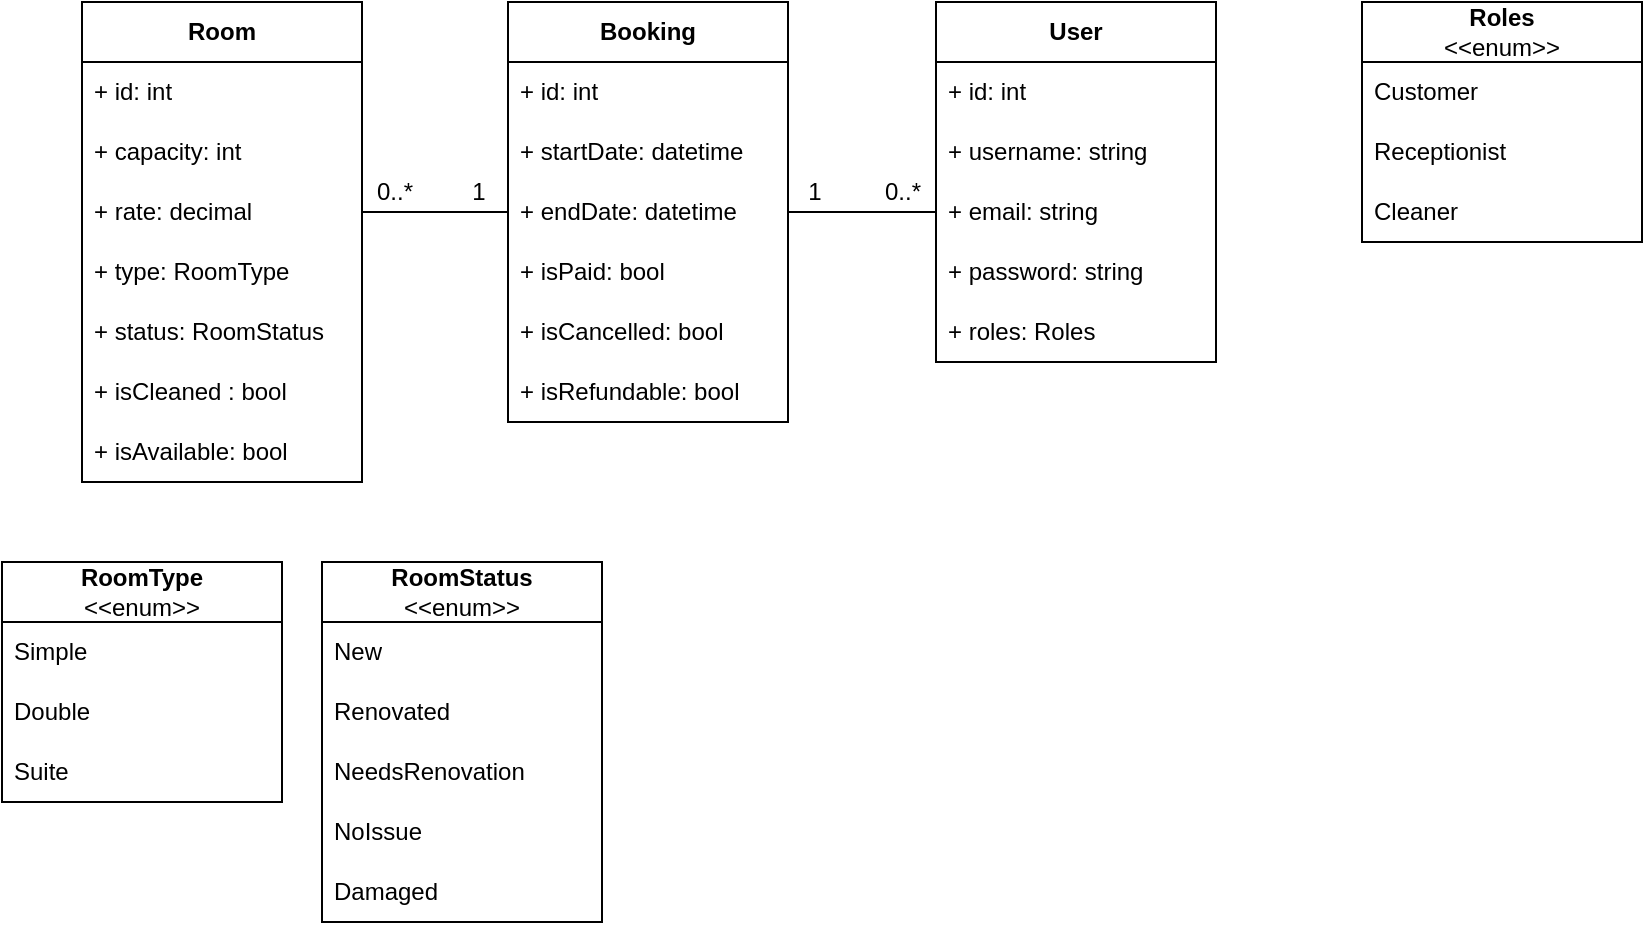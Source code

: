 <mxfile version="24.2.2" type="device">
  <diagram name="Page-1" id="LiVv9weCMw8KT1QFNk5H">
    <mxGraphModel dx="1018" dy="552" grid="1" gridSize="10" guides="1" tooltips="1" connect="1" arrows="1" fold="1" page="1" pageScale="1" pageWidth="827" pageHeight="1169" math="0" shadow="0">
      <root>
        <mxCell id="0" />
        <mxCell id="1" parent="0" />
        <mxCell id="dzqWY5fGvFbRRXMrWcJu-1" value="&lt;b&gt;Room&lt;/b&gt;" style="swimlane;fontStyle=0;childLayout=stackLayout;horizontal=1;startSize=30;horizontalStack=0;resizeParent=1;resizeParentMax=0;resizeLast=0;collapsible=1;marginBottom=0;whiteSpace=wrap;html=1;" vertex="1" parent="1">
          <mxGeometry x="40" width="140" height="240" as="geometry" />
        </mxCell>
        <mxCell id="dzqWY5fGvFbRRXMrWcJu-2" value="+ id: int" style="text;strokeColor=none;fillColor=none;align=left;verticalAlign=middle;spacingLeft=4;spacingRight=4;overflow=hidden;points=[[0,0.5],[1,0.5]];portConstraint=eastwest;rotatable=0;whiteSpace=wrap;html=1;" vertex="1" parent="dzqWY5fGvFbRRXMrWcJu-1">
          <mxGeometry y="30" width="140" height="30" as="geometry" />
        </mxCell>
        <mxCell id="dzqWY5fGvFbRRXMrWcJu-19" value="+ capacity: int" style="text;strokeColor=none;fillColor=none;align=left;verticalAlign=middle;spacingLeft=4;spacingRight=4;overflow=hidden;points=[[0,0.5],[1,0.5]];portConstraint=eastwest;rotatable=0;whiteSpace=wrap;html=1;" vertex="1" parent="dzqWY5fGvFbRRXMrWcJu-1">
          <mxGeometry y="60" width="140" height="30" as="geometry" />
        </mxCell>
        <mxCell id="dzqWY5fGvFbRRXMrWcJu-3" value="+ rate: decimal" style="text;strokeColor=none;fillColor=none;align=left;verticalAlign=middle;spacingLeft=4;spacingRight=4;overflow=hidden;points=[[0,0.5],[1,0.5]];portConstraint=eastwest;rotatable=0;whiteSpace=wrap;html=1;" vertex="1" parent="dzqWY5fGvFbRRXMrWcJu-1">
          <mxGeometry y="90" width="140" height="30" as="geometry" />
        </mxCell>
        <mxCell id="dzqWY5fGvFbRRXMrWcJu-42" value="+ type: RoomType" style="text;strokeColor=none;fillColor=none;align=left;verticalAlign=middle;spacingLeft=4;spacingRight=4;overflow=hidden;points=[[0,0.5],[1,0.5]];portConstraint=eastwest;rotatable=0;whiteSpace=wrap;html=1;" vertex="1" parent="dzqWY5fGvFbRRXMrWcJu-1">
          <mxGeometry y="120" width="140" height="30" as="geometry" />
        </mxCell>
        <mxCell id="dzqWY5fGvFbRRXMrWcJu-43" value="+ status: RoomStatus" style="text;strokeColor=none;fillColor=none;align=left;verticalAlign=middle;spacingLeft=4;spacingRight=4;overflow=hidden;points=[[0,0.5],[1,0.5]];portConstraint=eastwest;rotatable=0;whiteSpace=wrap;html=1;" vertex="1" parent="dzqWY5fGvFbRRXMrWcJu-1">
          <mxGeometry y="150" width="140" height="30" as="geometry" />
        </mxCell>
        <mxCell id="dzqWY5fGvFbRRXMrWcJu-25" value="+ isCleaned : bool" style="text;strokeColor=none;fillColor=none;align=left;verticalAlign=middle;spacingLeft=4;spacingRight=4;overflow=hidden;points=[[0,0.5],[1,0.5]];portConstraint=eastwest;rotatable=0;whiteSpace=wrap;html=1;" vertex="1" parent="dzqWY5fGvFbRRXMrWcJu-1">
          <mxGeometry y="180" width="140" height="30" as="geometry" />
        </mxCell>
        <mxCell id="dzqWY5fGvFbRRXMrWcJu-24" value="+ isAvailable: bool" style="text;strokeColor=none;fillColor=none;align=left;verticalAlign=middle;spacingLeft=4;spacingRight=4;overflow=hidden;points=[[0,0.5],[1,0.5]];portConstraint=eastwest;rotatable=0;whiteSpace=wrap;html=1;" vertex="1" parent="dzqWY5fGvFbRRXMrWcJu-1">
          <mxGeometry y="210" width="140" height="30" as="geometry" />
        </mxCell>
        <mxCell id="dzqWY5fGvFbRRXMrWcJu-9" value="&lt;b&gt;RoomType&lt;/b&gt;&lt;div&gt;&amp;lt;&amp;lt;enum&amp;gt;&amp;gt;&lt;/div&gt;" style="swimlane;fontStyle=0;childLayout=stackLayout;horizontal=1;startSize=30;horizontalStack=0;resizeParent=1;resizeParentMax=0;resizeLast=0;collapsible=1;marginBottom=0;whiteSpace=wrap;html=1;" vertex="1" parent="1">
          <mxGeometry y="280" width="140" height="120" as="geometry" />
        </mxCell>
        <mxCell id="dzqWY5fGvFbRRXMrWcJu-10" value="Simple" style="text;strokeColor=none;fillColor=none;align=left;verticalAlign=middle;spacingLeft=4;spacingRight=4;overflow=hidden;points=[[0,0.5],[1,0.5]];portConstraint=eastwest;rotatable=0;whiteSpace=wrap;html=1;" vertex="1" parent="dzqWY5fGvFbRRXMrWcJu-9">
          <mxGeometry y="30" width="140" height="30" as="geometry" />
        </mxCell>
        <mxCell id="dzqWY5fGvFbRRXMrWcJu-11" value="Double" style="text;strokeColor=none;fillColor=none;align=left;verticalAlign=middle;spacingLeft=4;spacingRight=4;overflow=hidden;points=[[0,0.5],[1,0.5]];portConstraint=eastwest;rotatable=0;whiteSpace=wrap;html=1;" vertex="1" parent="dzqWY5fGvFbRRXMrWcJu-9">
          <mxGeometry y="60" width="140" height="30" as="geometry" />
        </mxCell>
        <mxCell id="dzqWY5fGvFbRRXMrWcJu-12" value="Suite" style="text;strokeColor=none;fillColor=none;align=left;verticalAlign=middle;spacingLeft=4;spacingRight=4;overflow=hidden;points=[[0,0.5],[1,0.5]];portConstraint=eastwest;rotatable=0;whiteSpace=wrap;html=1;" vertex="1" parent="dzqWY5fGvFbRRXMrWcJu-9">
          <mxGeometry y="90" width="140" height="30" as="geometry" />
        </mxCell>
        <mxCell id="dzqWY5fGvFbRRXMrWcJu-13" value="&lt;b&gt;RoomStatus&lt;/b&gt;&lt;div&gt;&amp;lt;&amp;lt;enum&amp;gt;&amp;gt;&lt;/div&gt;" style="swimlane;fontStyle=0;childLayout=stackLayout;horizontal=1;startSize=30;horizontalStack=0;resizeParent=1;resizeParentMax=0;resizeLast=0;collapsible=1;marginBottom=0;whiteSpace=wrap;html=1;" vertex="1" parent="1">
          <mxGeometry x="160" y="280" width="140" height="180" as="geometry" />
        </mxCell>
        <mxCell id="dzqWY5fGvFbRRXMrWcJu-14" value="New" style="text;strokeColor=none;fillColor=none;align=left;verticalAlign=middle;spacingLeft=4;spacingRight=4;overflow=hidden;points=[[0,0.5],[1,0.5]];portConstraint=eastwest;rotatable=0;whiteSpace=wrap;html=1;" vertex="1" parent="dzqWY5fGvFbRRXMrWcJu-13">
          <mxGeometry y="30" width="140" height="30" as="geometry" />
        </mxCell>
        <mxCell id="dzqWY5fGvFbRRXMrWcJu-15" value="Renovated" style="text;strokeColor=none;fillColor=none;align=left;verticalAlign=middle;spacingLeft=4;spacingRight=4;overflow=hidden;points=[[0,0.5],[1,0.5]];portConstraint=eastwest;rotatable=0;whiteSpace=wrap;html=1;" vertex="1" parent="dzqWY5fGvFbRRXMrWcJu-13">
          <mxGeometry y="60" width="140" height="30" as="geometry" />
        </mxCell>
        <mxCell id="dzqWY5fGvFbRRXMrWcJu-16" value="NeedsRenovation" style="text;strokeColor=none;fillColor=none;align=left;verticalAlign=middle;spacingLeft=4;spacingRight=4;overflow=hidden;points=[[0,0.5],[1,0.5]];portConstraint=eastwest;rotatable=0;whiteSpace=wrap;html=1;" vertex="1" parent="dzqWY5fGvFbRRXMrWcJu-13">
          <mxGeometry y="90" width="140" height="30" as="geometry" />
        </mxCell>
        <mxCell id="dzqWY5fGvFbRRXMrWcJu-17" value="NoIssue" style="text;strokeColor=none;fillColor=none;align=left;verticalAlign=middle;spacingLeft=4;spacingRight=4;overflow=hidden;points=[[0,0.5],[1,0.5]];portConstraint=eastwest;rotatable=0;whiteSpace=wrap;html=1;" vertex="1" parent="dzqWY5fGvFbRRXMrWcJu-13">
          <mxGeometry y="120" width="140" height="30" as="geometry" />
        </mxCell>
        <mxCell id="dzqWY5fGvFbRRXMrWcJu-18" value="Damaged" style="text;strokeColor=none;fillColor=none;align=left;verticalAlign=middle;spacingLeft=4;spacingRight=4;overflow=hidden;points=[[0,0.5],[1,0.5]];portConstraint=eastwest;rotatable=0;whiteSpace=wrap;html=1;" vertex="1" parent="dzqWY5fGvFbRRXMrWcJu-13">
          <mxGeometry y="150" width="140" height="30" as="geometry" />
        </mxCell>
        <mxCell id="dzqWY5fGvFbRRXMrWcJu-46" style="edgeStyle=orthogonalEdgeStyle;rounded=0;orthogonalLoop=1;jettySize=auto;html=1;exitX=1;exitY=0.5;exitDx=0;exitDy=0;entryX=0;entryY=0.5;entryDx=0;entryDy=0;endArrow=none;endFill=0;" edge="1" parent="1" source="dzqWY5fGvFbRRXMrWcJu-20" target="dzqWY5fGvFbRRXMrWcJu-29">
          <mxGeometry relative="1" as="geometry" />
        </mxCell>
        <mxCell id="dzqWY5fGvFbRRXMrWcJu-20" value="&lt;b&gt;Booking&lt;/b&gt;" style="swimlane;fontStyle=0;childLayout=stackLayout;horizontal=1;startSize=30;horizontalStack=0;resizeParent=1;resizeParentMax=0;resizeLast=0;collapsible=1;marginBottom=0;whiteSpace=wrap;html=1;" vertex="1" parent="1">
          <mxGeometry x="253" width="140" height="210" as="geometry" />
        </mxCell>
        <mxCell id="dzqWY5fGvFbRRXMrWcJu-21" value="+ id: int" style="text;strokeColor=none;fillColor=none;align=left;verticalAlign=middle;spacingLeft=4;spacingRight=4;overflow=hidden;points=[[0,0.5],[1,0.5]];portConstraint=eastwest;rotatable=0;whiteSpace=wrap;html=1;" vertex="1" parent="dzqWY5fGvFbRRXMrWcJu-20">
          <mxGeometry y="30" width="140" height="30" as="geometry" />
        </mxCell>
        <mxCell id="dzqWY5fGvFbRRXMrWcJu-36" value="+ startDate: datetime" style="text;strokeColor=none;fillColor=none;align=left;verticalAlign=middle;spacingLeft=4;spacingRight=4;overflow=hidden;points=[[0,0.5],[1,0.5]];portConstraint=eastwest;rotatable=0;whiteSpace=wrap;html=1;" vertex="1" parent="dzqWY5fGvFbRRXMrWcJu-20">
          <mxGeometry y="60" width="140" height="30" as="geometry" />
        </mxCell>
        <mxCell id="dzqWY5fGvFbRRXMrWcJu-37" value="+ endDate: datetime" style="text;strokeColor=none;fillColor=none;align=left;verticalAlign=middle;spacingLeft=4;spacingRight=4;overflow=hidden;points=[[0,0.5],[1,0.5]];portConstraint=eastwest;rotatable=0;whiteSpace=wrap;html=1;" vertex="1" parent="dzqWY5fGvFbRRXMrWcJu-20">
          <mxGeometry y="90" width="140" height="30" as="geometry" />
        </mxCell>
        <mxCell id="dzqWY5fGvFbRRXMrWcJu-40" value="+ isPaid: bool" style="text;strokeColor=none;fillColor=none;align=left;verticalAlign=middle;spacingLeft=4;spacingRight=4;overflow=hidden;points=[[0,0.5],[1,0.5]];portConstraint=eastwest;rotatable=0;whiteSpace=wrap;html=1;" vertex="1" parent="dzqWY5fGvFbRRXMrWcJu-20">
          <mxGeometry y="120" width="140" height="30" as="geometry" />
        </mxCell>
        <mxCell id="dzqWY5fGvFbRRXMrWcJu-38" value="+ isCancelled: bool" style="text;strokeColor=none;fillColor=none;align=left;verticalAlign=middle;spacingLeft=4;spacingRight=4;overflow=hidden;points=[[0,0.5],[1,0.5]];portConstraint=eastwest;rotatable=0;whiteSpace=wrap;html=1;" vertex="1" parent="dzqWY5fGvFbRRXMrWcJu-20">
          <mxGeometry y="150" width="140" height="30" as="geometry" />
        </mxCell>
        <mxCell id="dzqWY5fGvFbRRXMrWcJu-41" value="+ isRefundable: bool" style="text;strokeColor=none;fillColor=none;align=left;verticalAlign=middle;spacingLeft=4;spacingRight=4;overflow=hidden;points=[[0,0.5],[1,0.5]];portConstraint=eastwest;rotatable=0;whiteSpace=wrap;html=1;" vertex="1" parent="dzqWY5fGvFbRRXMrWcJu-20">
          <mxGeometry y="180" width="140" height="30" as="geometry" />
        </mxCell>
        <mxCell id="dzqWY5fGvFbRRXMrWcJu-26" value="&lt;b&gt;User&lt;/b&gt;" style="swimlane;fontStyle=0;childLayout=stackLayout;horizontal=1;startSize=30;horizontalStack=0;resizeParent=1;resizeParentMax=0;resizeLast=0;collapsible=1;marginBottom=0;whiteSpace=wrap;html=1;" vertex="1" parent="1">
          <mxGeometry x="467" width="140" height="180" as="geometry" />
        </mxCell>
        <mxCell id="dzqWY5fGvFbRRXMrWcJu-28" value="+ id: int" style="text;strokeColor=none;fillColor=none;align=left;verticalAlign=middle;spacingLeft=4;spacingRight=4;overflow=hidden;points=[[0,0.5],[1,0.5]];portConstraint=eastwest;rotatable=0;whiteSpace=wrap;html=1;" vertex="1" parent="dzqWY5fGvFbRRXMrWcJu-26">
          <mxGeometry y="30" width="140" height="30" as="geometry" />
        </mxCell>
        <mxCell id="dzqWY5fGvFbRRXMrWcJu-27" value="+ username: string" style="text;strokeColor=none;fillColor=none;align=left;verticalAlign=middle;spacingLeft=4;spacingRight=4;overflow=hidden;points=[[0,0.5],[1,0.5]];portConstraint=eastwest;rotatable=0;whiteSpace=wrap;html=1;" vertex="1" parent="dzqWY5fGvFbRRXMrWcJu-26">
          <mxGeometry y="60" width="140" height="30" as="geometry" />
        </mxCell>
        <mxCell id="dzqWY5fGvFbRRXMrWcJu-29" value="+ email: string" style="text;strokeColor=none;fillColor=none;align=left;verticalAlign=middle;spacingLeft=4;spacingRight=4;overflow=hidden;points=[[0,0.5],[1,0.5]];portConstraint=eastwest;rotatable=0;whiteSpace=wrap;html=1;" vertex="1" parent="dzqWY5fGvFbRRXMrWcJu-26">
          <mxGeometry y="90" width="140" height="30" as="geometry" />
        </mxCell>
        <mxCell id="dzqWY5fGvFbRRXMrWcJu-30" value="+ password: string" style="text;strokeColor=none;fillColor=none;align=left;verticalAlign=middle;spacingLeft=4;spacingRight=4;overflow=hidden;points=[[0,0.5],[1,0.5]];portConstraint=eastwest;rotatable=0;whiteSpace=wrap;html=1;" vertex="1" parent="dzqWY5fGvFbRRXMrWcJu-26">
          <mxGeometry y="120" width="140" height="30" as="geometry" />
        </mxCell>
        <mxCell id="dzqWY5fGvFbRRXMrWcJu-47" value="+ roles: Roles" style="text;strokeColor=none;fillColor=none;align=left;verticalAlign=middle;spacingLeft=4;spacingRight=4;overflow=hidden;points=[[0,0.5],[1,0.5]];portConstraint=eastwest;rotatable=0;whiteSpace=wrap;html=1;" vertex="1" parent="dzqWY5fGvFbRRXMrWcJu-26">
          <mxGeometry y="150" width="140" height="30" as="geometry" />
        </mxCell>
        <mxCell id="dzqWY5fGvFbRRXMrWcJu-31" value="&lt;b&gt;Roles&lt;/b&gt;&lt;br&gt;&amp;lt;&amp;lt;enum&amp;gt;&amp;gt;" style="swimlane;fontStyle=0;childLayout=stackLayout;horizontal=1;startSize=30;horizontalStack=0;resizeParent=1;resizeParentMax=0;resizeLast=0;collapsible=1;marginBottom=0;whiteSpace=wrap;html=1;" vertex="1" parent="1">
          <mxGeometry x="680" width="140" height="120" as="geometry" />
        </mxCell>
        <mxCell id="dzqWY5fGvFbRRXMrWcJu-32" value="Customer" style="text;strokeColor=none;fillColor=none;align=left;verticalAlign=middle;spacingLeft=4;spacingRight=4;overflow=hidden;points=[[0,0.5],[1,0.5]];portConstraint=eastwest;rotatable=0;whiteSpace=wrap;html=1;" vertex="1" parent="dzqWY5fGvFbRRXMrWcJu-31">
          <mxGeometry y="30" width="140" height="30" as="geometry" />
        </mxCell>
        <mxCell id="dzqWY5fGvFbRRXMrWcJu-34" value="Receptionist" style="text;strokeColor=none;fillColor=none;align=left;verticalAlign=middle;spacingLeft=4;spacingRight=4;overflow=hidden;points=[[0,0.5],[1,0.5]];portConstraint=eastwest;rotatable=0;whiteSpace=wrap;html=1;" vertex="1" parent="dzqWY5fGvFbRRXMrWcJu-31">
          <mxGeometry y="60" width="140" height="30" as="geometry" />
        </mxCell>
        <mxCell id="dzqWY5fGvFbRRXMrWcJu-35" value="Cleaner" style="text;strokeColor=none;fillColor=none;align=left;verticalAlign=middle;spacingLeft=4;spacingRight=4;overflow=hidden;points=[[0,0.5],[1,0.5]];portConstraint=eastwest;rotatable=0;whiteSpace=wrap;html=1;" vertex="1" parent="dzqWY5fGvFbRRXMrWcJu-31">
          <mxGeometry y="90" width="140" height="30" as="geometry" />
        </mxCell>
        <mxCell id="dzqWY5fGvFbRRXMrWcJu-45" style="edgeStyle=orthogonalEdgeStyle;rounded=0;orthogonalLoop=1;jettySize=auto;html=1;entryX=0;entryY=0.5;entryDx=0;entryDy=0;endArrow=none;endFill=0;" edge="1" parent="1" source="dzqWY5fGvFbRRXMrWcJu-3" target="dzqWY5fGvFbRRXMrWcJu-37">
          <mxGeometry relative="1" as="geometry" />
        </mxCell>
        <mxCell id="dzqWY5fGvFbRRXMrWcJu-48" value="0..*" style="text;html=1;align=center;verticalAlign=middle;resizable=0;points=[];autosize=1;strokeColor=none;fillColor=none;" vertex="1" parent="1">
          <mxGeometry x="430" y="80" width="40" height="30" as="geometry" />
        </mxCell>
        <mxCell id="dzqWY5fGvFbRRXMrWcJu-50" value="1" style="text;html=1;align=center;verticalAlign=middle;resizable=0;points=[];autosize=1;strokeColor=none;fillColor=none;" vertex="1" parent="1">
          <mxGeometry x="391" y="80" width="30" height="30" as="geometry" />
        </mxCell>
        <mxCell id="dzqWY5fGvFbRRXMrWcJu-51" value="1" style="text;html=1;align=center;verticalAlign=middle;resizable=0;points=[];autosize=1;strokeColor=none;fillColor=none;" vertex="1" parent="1">
          <mxGeometry x="223" y="80" width="30" height="30" as="geometry" />
        </mxCell>
        <mxCell id="dzqWY5fGvFbRRXMrWcJu-52" value="0..*" style="text;html=1;align=center;verticalAlign=middle;resizable=0;points=[];autosize=1;strokeColor=none;fillColor=none;" vertex="1" parent="1">
          <mxGeometry x="176" y="80" width="40" height="30" as="geometry" />
        </mxCell>
      </root>
    </mxGraphModel>
  </diagram>
</mxfile>
